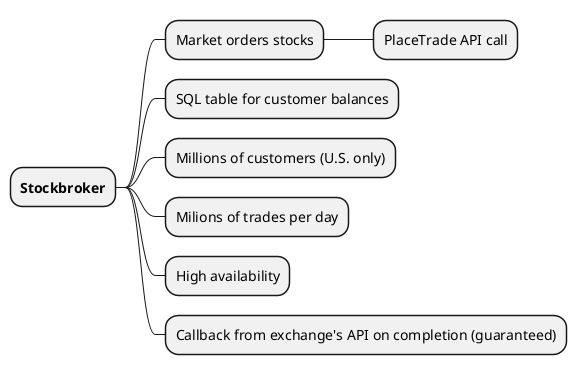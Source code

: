 @startmindmap "Design a Stockbroker - Overview"

+ **Stockbroker**
++ Market orders stocks
+++ PlaceTrade API call
++ SQL table for customer balances
++ Millions of customers (U.S. only)
++ Milions of trades per day
++ High availability
++ Callback from exchange's API on completion (guaranteed)


@endmindmap
